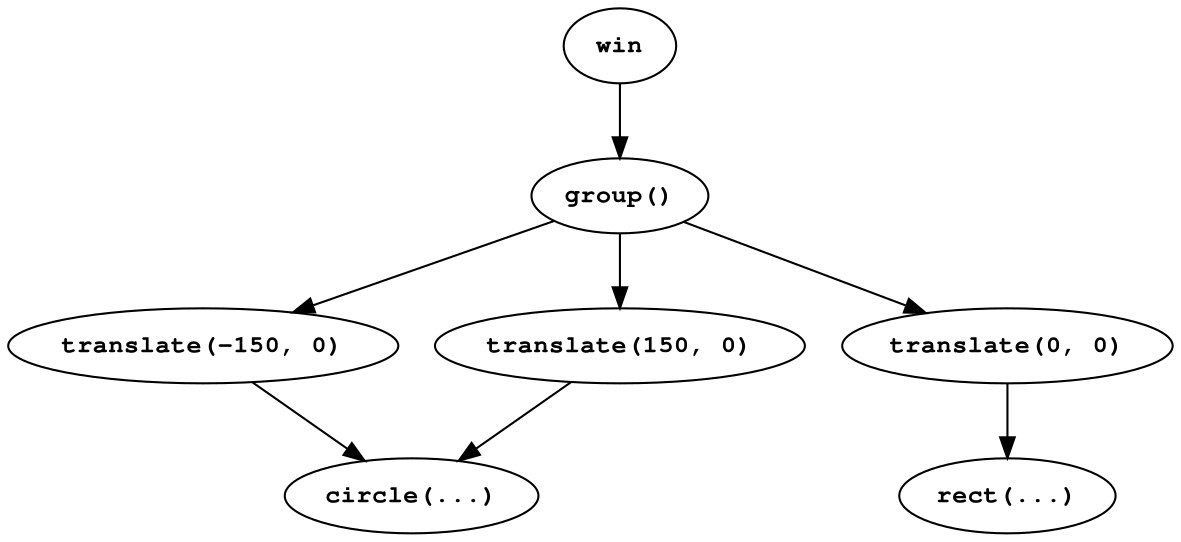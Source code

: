 digraph {
    node [fontname="Courier bold", fontsize="12"];
    win [label="win"]
    group [label="group()"]
    translate1 [label="translate(-150, 0)"]
    translate2 [label="translate(0, 0)"]
    translate3 [label="translate(150, 0)"]
    circle [label="circle(...)"]
    rect [label="rect(...)"]
    win -> group
    group -> translate1
    group -> translate2
    group -> translate3
    translate1->circle
    translate2->rect
    translate3->circle
}
